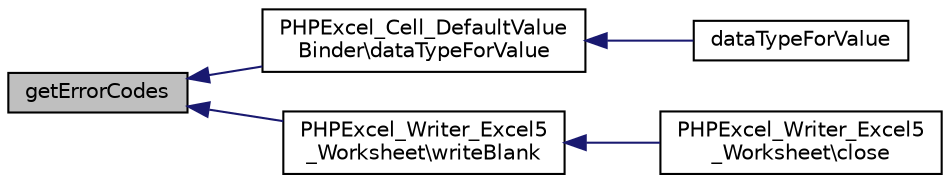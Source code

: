 digraph "getErrorCodes"
{
  edge [fontname="Helvetica",fontsize="10",labelfontname="Helvetica",labelfontsize="10"];
  node [fontname="Helvetica",fontsize="10",shape=record];
  rankdir="LR";
  Node16 [label="getErrorCodes",height=0.2,width=0.4,color="black", fillcolor="grey75", style="filled", fontcolor="black"];
  Node16 -> Node17 [dir="back",color="midnightblue",fontsize="10",style="solid",fontname="Helvetica"];
  Node17 [label="PHPExcel_Cell_DefaultValue\lBinder\\dataTypeForValue",height=0.2,width=0.4,color="black", fillcolor="white", style="filled",URL="$class_p_h_p_excel___cell___default_value_binder.html#a779f35d7fc18291a8baa94b38c1766a5"];
  Node17 -> Node18 [dir="back",color="midnightblue",fontsize="10",style="solid",fontname="Helvetica"];
  Node18 [label="dataTypeForValue",height=0.2,width=0.4,color="black", fillcolor="white", style="filled",URL="$class_p_h_p_excel___cell___data_type.html#a779f35d7fc18291a8baa94b38c1766a5"];
  Node16 -> Node19 [dir="back",color="midnightblue",fontsize="10",style="solid",fontname="Helvetica"];
  Node19 [label="PHPExcel_Writer_Excel5\l_Worksheet\\writeBlank",height=0.2,width=0.4,color="black", fillcolor="white", style="filled",URL="$class_p_h_p_excel___writer___excel5___worksheet.html#a3a7ae50c1e55da42b92c09b85530bbac"];
  Node19 -> Node20 [dir="back",color="midnightblue",fontsize="10",style="solid",fontname="Helvetica"];
  Node20 [label="PHPExcel_Writer_Excel5\l_Worksheet\\close",height=0.2,width=0.4,color="black", fillcolor="white", style="filled",URL="$class_p_h_p_excel___writer___excel5___worksheet.html#aa69c8bf1f1dcf4e72552efff1fe3e87e"];
}

